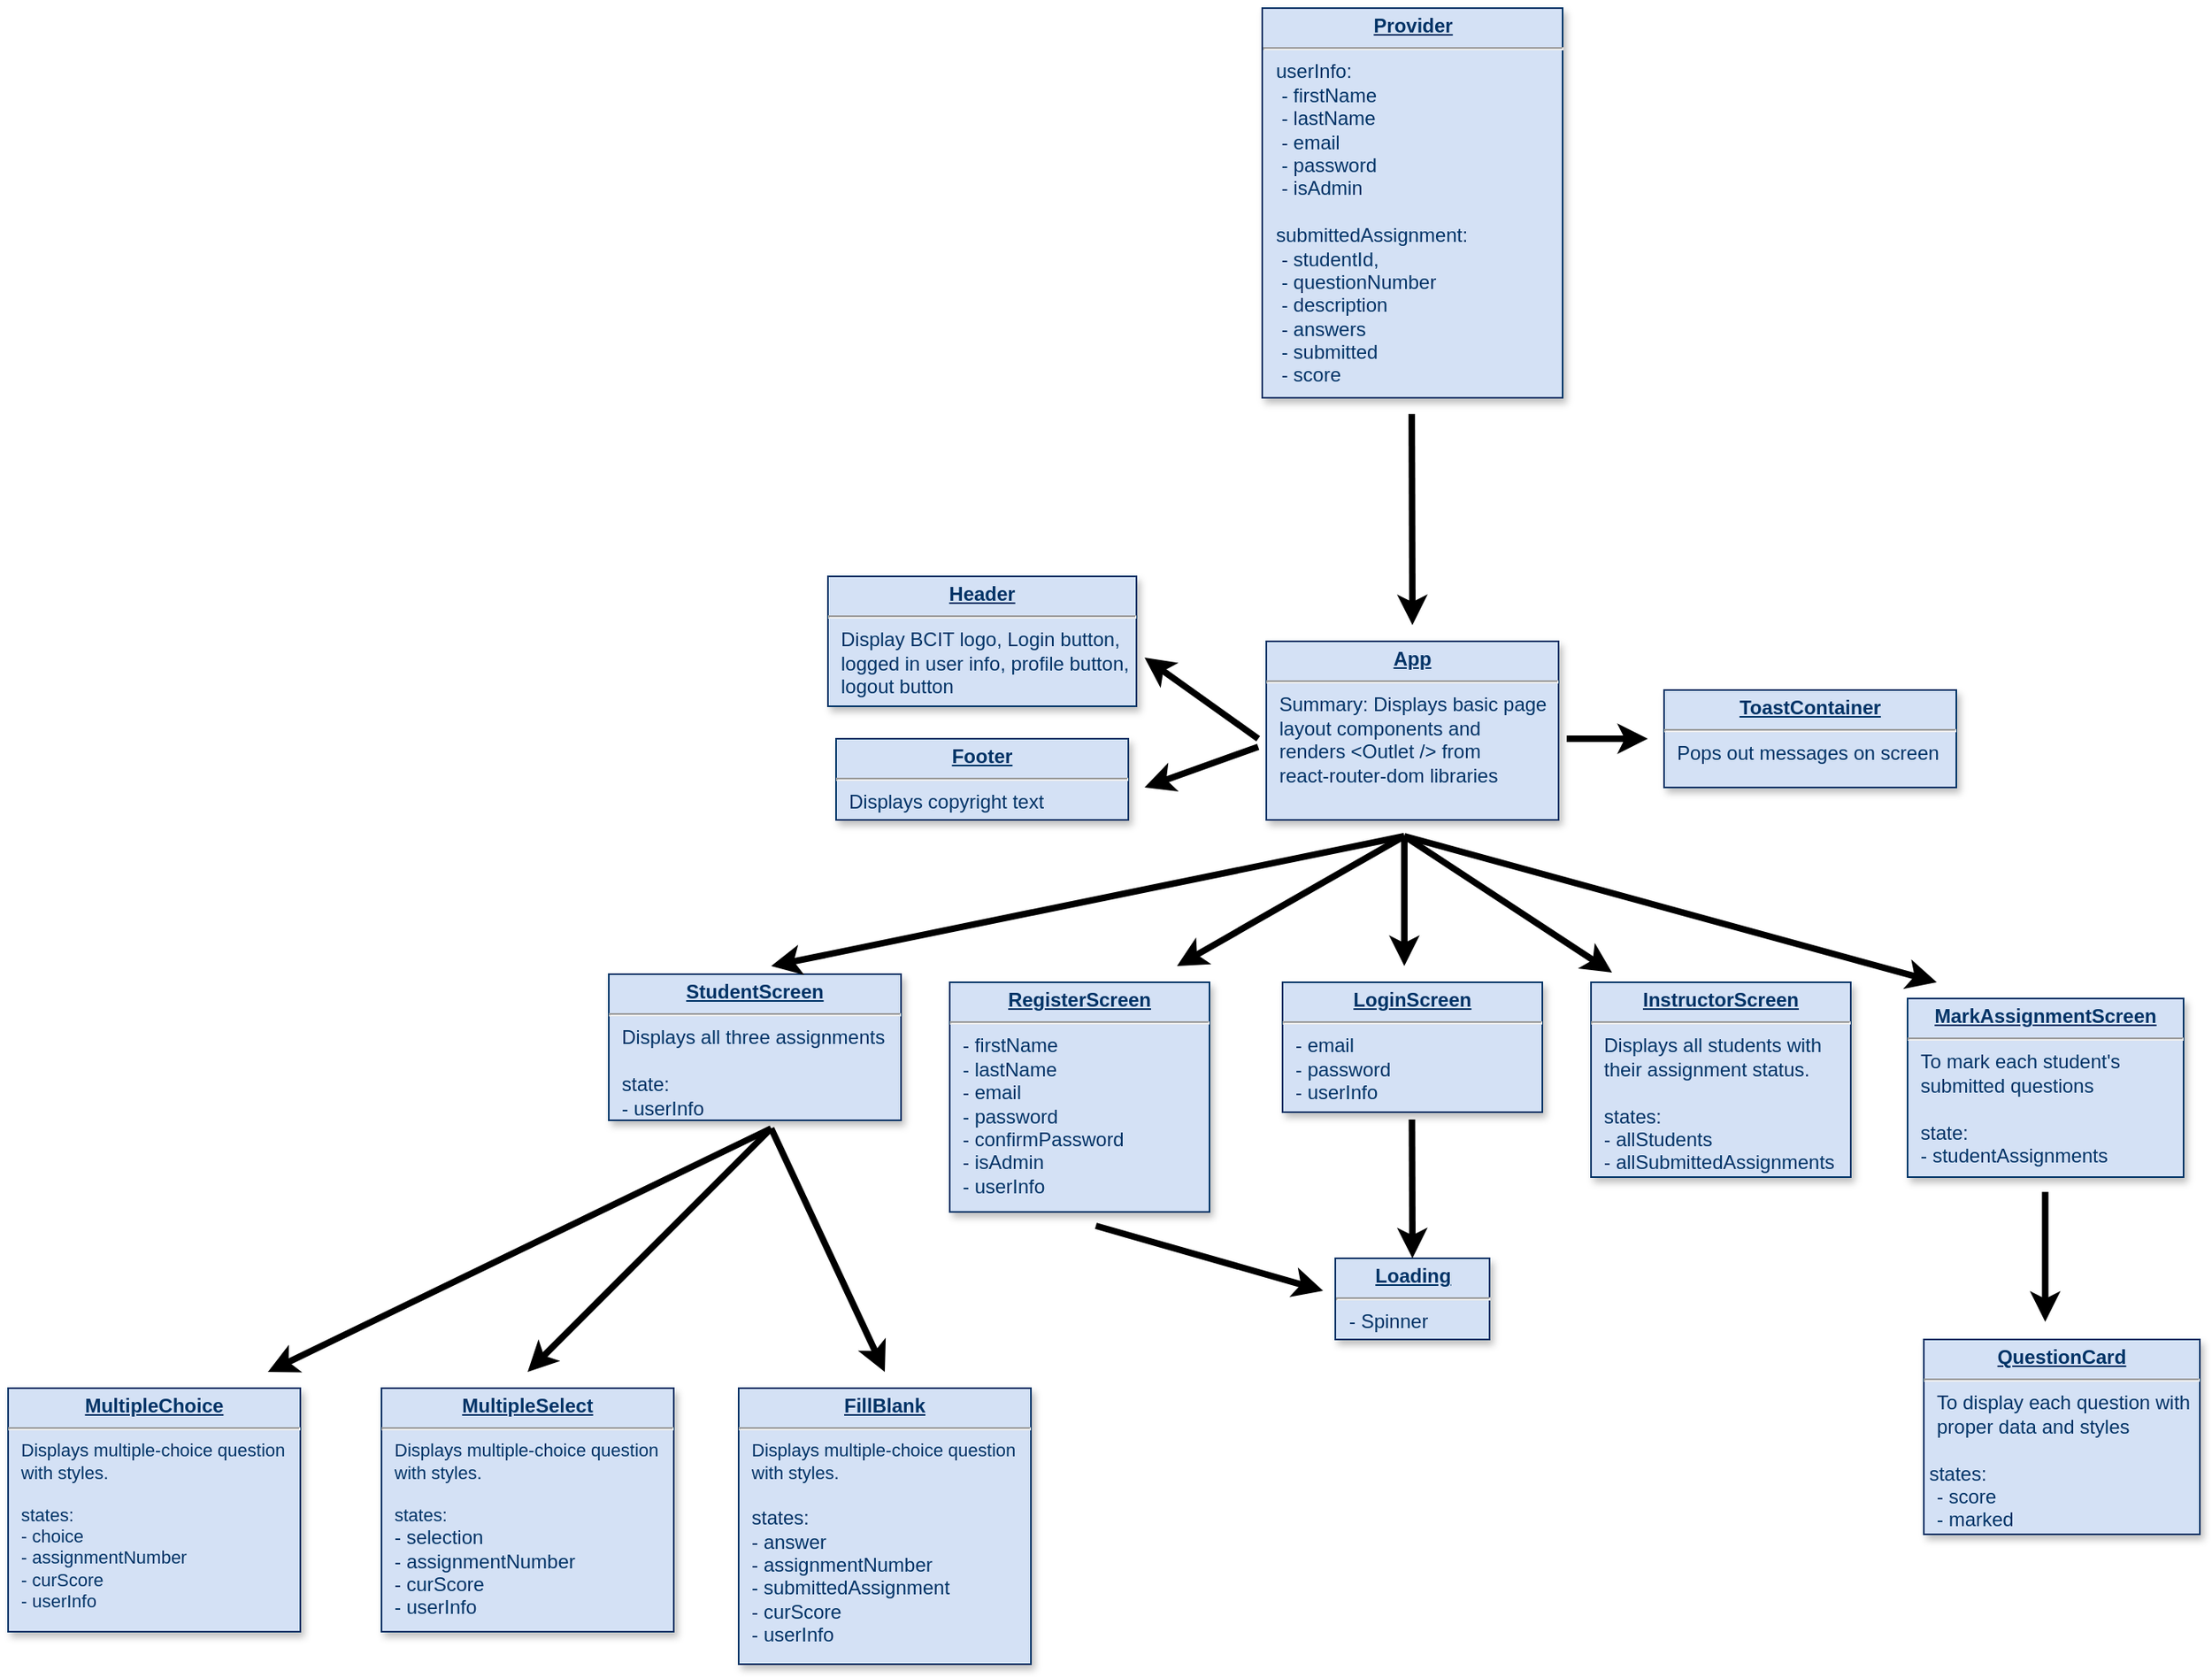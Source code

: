 <mxfile version="21.3.8" type="google">
  <diagram name="Page-1" id="efa7a0a1-bf9b-a30e-e6df-94a7791c09e9">
    <mxGraphModel grid="1" page="0" gridSize="10" guides="1" tooltips="1" connect="1" arrows="1" fold="1" pageScale="1" pageWidth="826" pageHeight="1169" background="none" math="0" shadow="0">
      <root>
        <mxCell id="0" />
        <mxCell id="1" parent="0" />
        <mxCell id="21" value="&lt;p style=&quot;margin: 0px; margin-top: 4px; text-align: center; text-decoration: underline;&quot;&gt;&lt;strong&gt;App&lt;/strong&gt;&lt;/p&gt;&lt;hr&gt;&lt;p style=&quot;margin: 0px; margin-left: 8px;&quot;&gt;Summary: Displays basic page&lt;/p&gt;&lt;p style=&quot;margin: 0px; margin-left: 8px;&quot;&gt;layout components and&amp;nbsp;&lt;/p&gt;&lt;p style=&quot;margin: 0px; margin-left: 8px;&quot;&gt;renders &amp;lt;Outlet /&amp;gt;&amp;nbsp;&lt;span style=&quot;background-color: initial;&quot;&gt;from&lt;/span&gt;&lt;/p&gt;&lt;p style=&quot;margin: 0px; margin-left: 8px;&quot;&gt;&lt;span style=&quot;background-color: initial;&quot;&gt;react-router-dom libraries&lt;/span&gt;&lt;/p&gt;" style="verticalAlign=top;align=left;overflow=fill;fontSize=12;fontFamily=Helvetica;html=1;strokeColor=#003366;shadow=1;fillColor=#D4E1F5;fontColor=#003366" vertex="1" parent="1">
          <mxGeometry x="345" y="160" width="180" height="110" as="geometry" />
        </mxCell>
        <mxCell id="25" value="&lt;p style=&quot;margin: 0px; margin-top: 4px; text-align: center; text-decoration: underline;&quot;&gt;&lt;b&gt;Provider&lt;/b&gt;&lt;/p&gt;&lt;hr&gt;&lt;p style=&quot;margin: 0px; margin-left: 8px;&quot;&gt;userInfo:&lt;/p&gt;&lt;p style=&quot;margin: 0px; margin-left: 8px;&quot;&gt;&amp;nbsp;- firstName&lt;/p&gt;&lt;p style=&quot;margin: 0px; margin-left: 8px;&quot;&gt;&amp;nbsp;- lastName&lt;/p&gt;&lt;p style=&quot;margin: 0px; margin-left: 8px;&quot;&gt;&amp;nbsp;- email&lt;/p&gt;&lt;p style=&quot;margin: 0px; margin-left: 8px;&quot;&gt;&amp;nbsp;- password&lt;/p&gt;&lt;p style=&quot;margin: 0px; margin-left: 8px;&quot;&gt;&amp;nbsp;- isAdmin&lt;/p&gt;&lt;p style=&quot;margin: 0px; margin-left: 8px;&quot;&gt;&lt;br&gt;&lt;/p&gt;&lt;p style=&quot;margin: 0px; margin-left: 8px;&quot;&gt;submittedAssignment:&lt;/p&gt;&lt;p style=&quot;margin: 0px; margin-left: 8px;&quot;&gt;&amp;nbsp;- studentId,&lt;/p&gt;&lt;p style=&quot;margin: 0px; margin-left: 8px;&quot;&gt;&amp;nbsp;- questionNumber&lt;/p&gt;&lt;p style=&quot;margin: 0px; margin-left: 8px;&quot;&gt;&amp;nbsp;- description&lt;/p&gt;&lt;p style=&quot;margin: 0px; margin-left: 8px;&quot;&gt;&amp;nbsp;- answers&lt;/p&gt;&lt;p style=&quot;margin: 0px; margin-left: 8px;&quot;&gt;&amp;nbsp;- submitted&lt;/p&gt;&lt;p style=&quot;margin: 0px; margin-left: 8px;&quot;&gt;&amp;nbsp;- score&lt;/p&gt;" style="verticalAlign=top;align=left;overflow=fill;fontSize=12;fontFamily=Helvetica;html=1;strokeColor=#003366;shadow=1;fillColor=#D4E1F5;fontColor=#003366" vertex="1" parent="1">
          <mxGeometry x="342.5" y="-230" width="185" height="240" as="geometry" />
        </mxCell>
        <mxCell id="7kJWDG0miqVKR_KQri4j-117" value="&lt;p style=&quot;margin: 0px; margin-top: 4px; text-align: center; text-decoration: underline;&quot;&gt;&lt;b&gt;LoginScreen&lt;/b&gt;&lt;/p&gt;&lt;hr&gt;&lt;p style=&quot;margin: 0px; margin-left: 8px;&quot;&gt;- email&lt;/p&gt;&lt;p style=&quot;margin: 0px; margin-left: 8px;&quot;&gt;- password&lt;/p&gt;&lt;p style=&quot;margin: 0px; margin-left: 8px;&quot;&gt;- userInfo&lt;/p&gt;" style="verticalAlign=top;align=left;overflow=fill;fontSize=12;fontFamily=Helvetica;html=1;strokeColor=#003366;shadow=1;fillColor=#D4E1F5;fontColor=#003366" vertex="1" parent="1">
          <mxGeometry x="355" y="370" width="160" height="80" as="geometry" />
        </mxCell>
        <mxCell id="7kJWDG0miqVKR_KQri4j-118" value="&lt;p style=&quot;margin: 0px; margin-top: 4px; text-align: center; text-decoration: underline;&quot;&gt;&lt;b&gt;Header&lt;/b&gt;&lt;/p&gt;&lt;hr&gt;&lt;p style=&quot;margin: 0px; margin-left: 8px;&quot;&gt;Display BCIT logo, Login button,&lt;/p&gt;&lt;p style=&quot;margin: 0px; margin-left: 8px;&quot;&gt;logged in user info, profile button,&lt;/p&gt;&lt;p style=&quot;margin: 0px; margin-left: 8px;&quot;&gt;logout button&lt;/p&gt;&lt;p style=&quot;margin: 0px; margin-left: 8px;&quot;&gt;&lt;br&gt;&lt;/p&gt;" style="verticalAlign=top;align=left;overflow=fill;fontSize=12;fontFamily=Helvetica;html=1;strokeColor=#003366;shadow=1;fillColor=#D4E1F5;fontColor=#003366" vertex="1" parent="1">
          <mxGeometry x="75" y="120" width="190" height="80" as="geometry" />
        </mxCell>
        <mxCell id="7kJWDG0miqVKR_KQri4j-119" value="&lt;p style=&quot;margin: 0px; margin-top: 4px; text-align: center; text-decoration: underline;&quot;&gt;&lt;b&gt;Footer&lt;/b&gt;&lt;/p&gt;&lt;hr&gt;&lt;p style=&quot;margin: 0px; margin-left: 8px;&quot;&gt;Displays copyright text&lt;/p&gt;" style="verticalAlign=top;align=left;overflow=fill;fontSize=12;fontFamily=Helvetica;html=1;strokeColor=#003366;shadow=1;fillColor=#D4E1F5;fontColor=#003366" vertex="1" parent="1">
          <mxGeometry x="80" y="220" width="180" height="50" as="geometry" />
        </mxCell>
        <mxCell id="7kJWDG0miqVKR_KQri4j-120" value="&lt;p style=&quot;margin: 0px; margin-top: 4px; text-align: center; text-decoration: underline;&quot;&gt;&lt;b&gt;ToastContainer&lt;/b&gt;&lt;/p&gt;&lt;hr&gt;&lt;p style=&quot;margin: 0px; margin-left: 8px;&quot;&gt;Pops out messages on screen&lt;/p&gt;" style="verticalAlign=top;align=left;overflow=fill;fontSize=12;fontFamily=Helvetica;html=1;strokeColor=#003366;shadow=1;fillColor=#D4E1F5;fontColor=#003366" vertex="1" parent="1">
          <mxGeometry x="590" y="190" width="180" height="60" as="geometry" />
        </mxCell>
        <mxCell id="7kJWDG0miqVKR_KQri4j-128" value="&lt;p style=&quot;margin: 0px; margin-top: 4px; text-align: center; text-decoration: underline;&quot;&gt;&lt;b&gt;StudentScreen&lt;/b&gt;&lt;/p&gt;&lt;hr&gt;&lt;p style=&quot;margin: 0px; margin-left: 8px;&quot;&gt;Displays all three assignments&lt;/p&gt;&lt;p style=&quot;margin: 0px; margin-left: 8px;&quot;&gt;&lt;br&gt;&lt;/p&gt;&lt;p style=&quot;margin: 0px; margin-left: 8px;&quot;&gt;state:&lt;/p&gt;&lt;p style=&quot;margin: 0px; margin-left: 8px;&quot;&gt;- userInfo&lt;/p&gt;" style="verticalAlign=top;align=left;overflow=fill;fontSize=12;fontFamily=Helvetica;html=1;strokeColor=#003366;shadow=1;fillColor=#D4E1F5;fontColor=#003366" vertex="1" parent="1">
          <mxGeometry x="-60" y="365" width="180" height="90" as="geometry" />
        </mxCell>
        <mxCell id="7kJWDG0miqVKR_KQri4j-129" value="&lt;p style=&quot;margin: 0px; margin-top: 4px; text-align: center; text-decoration: underline;&quot;&gt;&lt;b&gt;InstructorScreen&lt;/b&gt;&lt;/p&gt;&lt;hr&gt;&lt;p style=&quot;margin: 0px; margin-left: 8px;&quot;&gt;Displays all students with&lt;/p&gt;&lt;p style=&quot;margin: 0px; margin-left: 8px;&quot;&gt;their assignment status.&lt;/p&gt;&lt;p style=&quot;margin: 0px; margin-left: 8px;&quot;&gt;&lt;br&gt;&lt;/p&gt;&lt;p style=&quot;margin: 0px; margin-left: 8px;&quot;&gt;states:&lt;/p&gt;&lt;p style=&quot;margin: 0px; margin-left: 8px;&quot;&gt;- allStudents&lt;/p&gt;&lt;p style=&quot;margin: 0px; margin-left: 8px;&quot;&gt;- allSubmittedAssignments&lt;/p&gt;" style="verticalAlign=top;align=left;overflow=fill;fontSize=12;fontFamily=Helvetica;html=1;strokeColor=#003366;shadow=1;fillColor=#D4E1F5;fontColor=#003366" vertex="1" parent="1">
          <mxGeometry x="545" y="370" width="160" height="120" as="geometry" />
        </mxCell>
        <mxCell id="7kJWDG0miqVKR_KQri4j-132" value="&lt;p style=&quot;margin: 0px; margin-top: 4px; text-align: center; text-decoration: underline;&quot;&gt;&lt;b&gt;MultipleChoice&lt;/b&gt;&lt;/p&gt;&lt;hr&gt;&lt;p style=&quot;margin: 0px 0px 0px 8px; font-size: 11px;&quot;&gt;Displays multiple-choice question&lt;/p&gt;&lt;p style=&quot;margin: 0px 0px 0px 8px; font-size: 11px;&quot;&gt;with styles.&lt;/p&gt;&lt;p style=&quot;margin: 0px 0px 0px 8px; font-size: 11px;&quot;&gt;&lt;br&gt;&lt;/p&gt;&lt;p style=&quot;margin: 0px 0px 0px 8px; font-size: 11px;&quot;&gt;states:&lt;/p&gt;&lt;p style=&quot;margin: 0px 0px 0px 8px; font-size: 11px;&quot;&gt;&lt;font style=&quot;font-size: 11px;&quot;&gt;- choice&lt;/font&gt;&lt;/p&gt;&lt;p style=&quot;margin: 0px 0px 0px 8px; font-size: 11px;&quot;&gt;&lt;font style=&quot;font-size: 11px;&quot;&gt;- assignmentNumber&lt;/font&gt;&lt;/p&gt;&lt;p style=&quot;margin: 0px 0px 0px 8px; font-size: 11px;&quot;&gt;&lt;font style=&quot;font-size: 11px;&quot;&gt;- curScore&lt;/font&gt;&lt;/p&gt;&lt;p style=&quot;margin: 0px 0px 0px 8px; font-size: 11px;&quot;&gt;&lt;font style=&quot;font-size: 11px;&quot;&gt;- userInfo&lt;/font&gt;&lt;/p&gt;" style="verticalAlign=top;align=left;overflow=fill;fontSize=12;fontFamily=Helvetica;html=1;strokeColor=#003366;shadow=1;fillColor=#D4E1F5;fontColor=#003366" vertex="1" parent="1">
          <mxGeometry x="-430" y="620" width="180" height="150" as="geometry" />
        </mxCell>
        <mxCell id="7kJWDG0miqVKR_KQri4j-133" value="&lt;p style=&quot;margin: 0px; margin-top: 4px; text-align: center; text-decoration: underline;&quot;&gt;&lt;b&gt;MultipleSelect&lt;/b&gt;&lt;/p&gt;&lt;hr&gt;&lt;p style=&quot;border-color: var(--border-color); margin: 0px 0px 0px 8px; font-size: 11px;&quot;&gt;Displays multiple-choice question&lt;/p&gt;&lt;p style=&quot;border-color: var(--border-color); margin: 0px 0px 0px 8px; font-size: 11px;&quot;&gt;with styles.&lt;/p&gt;&lt;p style=&quot;border-color: var(--border-color); margin: 0px 0px 0px 8px; font-size: 11px;&quot;&gt;&lt;br&gt;&lt;/p&gt;&lt;p style=&quot;border-color: var(--border-color); margin: 0px 0px 0px 8px; font-size: 11px;&quot;&gt;states:&lt;/p&gt;&lt;p style=&quot;margin: 0px; margin-left: 8px;&quot;&gt;- selection&lt;/p&gt;&lt;p style=&quot;margin: 0px; margin-left: 8px;&quot;&gt;- assignmentNumber&lt;/p&gt;&lt;p style=&quot;margin: 0px; margin-left: 8px;&quot;&gt;- curScore&lt;/p&gt;&lt;p style=&quot;margin: 0px; margin-left: 8px;&quot;&gt;- userInfo&lt;/p&gt;" style="verticalAlign=top;align=left;overflow=fill;fontSize=12;fontFamily=Helvetica;html=1;strokeColor=#003366;shadow=1;fillColor=#D4E1F5;fontColor=#003366" vertex="1" parent="1">
          <mxGeometry x="-200" y="620" width="180" height="150" as="geometry" />
        </mxCell>
        <mxCell id="7kJWDG0miqVKR_KQri4j-134" value="&lt;p style=&quot;margin: 0px; margin-top: 4px; text-align: center; text-decoration: underline;&quot;&gt;&lt;b&gt;FillBlank&lt;/b&gt;&lt;/p&gt;&lt;hr&gt;&lt;p style=&quot;border-color: var(--border-color); margin: 0px 0px 0px 8px; font-size: 11px;&quot;&gt;Displays multiple-choice question&lt;/p&gt;&lt;p style=&quot;border-color: var(--border-color); margin: 0px 0px 0px 8px; font-size: 11px;&quot;&gt;with styles.&lt;/p&gt;&lt;p style=&quot;margin: 0px; margin-left: 8px;&quot;&gt;&lt;br&gt;&lt;/p&gt;&lt;p style=&quot;margin: 0px; margin-left: 8px;&quot;&gt;states:&lt;/p&gt;&lt;p style=&quot;margin: 0px; margin-left: 8px;&quot;&gt;- answer&lt;/p&gt;&lt;p style=&quot;margin: 0px; margin-left: 8px;&quot;&gt;- assignmentNumber&lt;/p&gt;&lt;p style=&quot;margin: 0px; margin-left: 8px;&quot;&gt;- submittedAssignment&lt;/p&gt;&lt;p style=&quot;margin: 0px; margin-left: 8px;&quot;&gt;- curScore&lt;/p&gt;&lt;p style=&quot;margin: 0px; margin-left: 8px;&quot;&gt;- userInfo&lt;/p&gt;" style="verticalAlign=top;align=left;overflow=fill;fontSize=12;fontFamily=Helvetica;html=1;strokeColor=#003366;shadow=1;fillColor=#D4E1F5;fontColor=#003366" vertex="1" parent="1">
          <mxGeometry x="20" y="620" width="180" height="170" as="geometry" />
        </mxCell>
        <mxCell id="7kJWDG0miqVKR_KQri4j-139" value="&lt;p style=&quot;margin: 0px; margin-top: 4px; text-align: center; text-decoration: underline;&quot;&gt;&lt;b&gt;RegisterScreen&lt;/b&gt;&lt;/p&gt;&lt;hr&gt;&lt;p style=&quot;margin: 0px; margin-left: 8px;&quot;&gt;- firstName&lt;/p&gt;&lt;p style=&quot;margin: 0px; margin-left: 8px;&quot;&gt;- lastName&lt;/p&gt;&lt;p style=&quot;margin: 0px; margin-left: 8px;&quot;&gt;- email&lt;/p&gt;&lt;p style=&quot;margin: 0px; margin-left: 8px;&quot;&gt;- password&lt;/p&gt;&lt;p style=&quot;margin: 0px; margin-left: 8px;&quot;&gt;- confirmPassword&lt;/p&gt;&lt;p style=&quot;margin: 0px; margin-left: 8px;&quot;&gt;- isAdmin&lt;/p&gt;&lt;p style=&quot;margin: 0px; margin-left: 8px;&quot;&gt;- userInfo&lt;/p&gt;" style="verticalAlign=top;align=left;overflow=fill;fontSize=12;fontFamily=Helvetica;html=1;strokeColor=#003366;shadow=1;fillColor=#D4E1F5;fontColor=#003366" vertex="1" parent="1">
          <mxGeometry x="150" y="370.0" width="160" height="141.43" as="geometry" />
        </mxCell>
        <mxCell id="7kJWDG0miqVKR_KQri4j-140" value="&lt;p style=&quot;margin: 0px; margin-top: 4px; text-align: center; text-decoration: underline;&quot;&gt;&lt;b&gt;MarkAssignmentScreen&lt;/b&gt;&lt;/p&gt;&lt;hr&gt;&lt;p style=&quot;border-color: var(--border-color); margin: 0px 0px 0px 8px;&quot;&gt;To mark each student&#39;s&lt;/p&gt;&lt;p style=&quot;border-color: var(--border-color); margin: 0px 0px 0px 8px;&quot;&gt;submitted questions&lt;/p&gt;&lt;p style=&quot;margin: 0px; margin-left: 8px;&quot;&gt;&lt;br&gt;&lt;/p&gt;&lt;p style=&quot;margin: 0px; margin-left: 8px;&quot;&gt;state:&lt;/p&gt;&lt;p style=&quot;margin: 0px; margin-left: 8px;&quot;&gt;- studentAssignments&lt;/p&gt;" style="verticalAlign=top;align=left;overflow=fill;fontSize=12;fontFamily=Helvetica;html=1;strokeColor=#003366;shadow=1;fillColor=#D4E1F5;fontColor=#003366" vertex="1" parent="1">
          <mxGeometry x="740" y="380" width="170" height="110" as="geometry" />
        </mxCell>
        <mxCell id="7kJWDG0miqVKR_KQri4j-143" value="&lt;p style=&quot;margin: 0px; margin-top: 4px; text-align: center; text-decoration: underline;&quot;&gt;&lt;b&gt;QuestionCard&lt;/b&gt;&lt;/p&gt;&lt;hr&gt;&lt;p style=&quot;border-color: var(--border-color); margin: 0px 0px 0px 8px;&quot;&gt;To display each&amp;nbsp;&lt;span style=&quot;background-color: initial;&quot;&gt;question with&lt;/span&gt;&lt;/p&gt;&lt;p style=&quot;border-color: var(--border-color); margin: 0px 0px 0px 8px;&quot;&gt;&lt;span style=&quot;background-color: initial;&quot;&gt;proper data&amp;nbsp;&lt;/span&gt;&lt;span style=&quot;background-color: initial;&quot;&gt;and styles&lt;/span&gt;&lt;/p&gt;&lt;br&gt;&amp;nbsp;states:&lt;br&gt;&lt;p style=&quot;margin: 0px; margin-left: 8px;&quot;&gt;- score&lt;/p&gt;&lt;p style=&quot;margin: 0px; margin-left: 8px;&quot;&gt;- marked&lt;/p&gt;" style="verticalAlign=top;align=left;overflow=fill;fontSize=12;fontFamily=Helvetica;html=1;strokeColor=#003366;shadow=1;fillColor=#D4E1F5;fontColor=#003366" vertex="1" parent="1">
          <mxGeometry x="750" y="590" width="170" height="120" as="geometry" />
        </mxCell>
        <mxCell id="7kJWDG0miqVKR_KQri4j-145" value="&lt;p style=&quot;margin: 0px; margin-top: 4px; text-align: center; text-decoration: underline;&quot;&gt;&lt;b&gt;Loading&lt;/b&gt;&lt;/p&gt;&lt;hr&gt;&lt;p style=&quot;margin: 0px; margin-left: 8px;&quot;&gt;- Spinner&lt;/p&gt;" style="verticalAlign=top;align=left;overflow=fill;fontSize=12;fontFamily=Helvetica;html=1;strokeColor=#003366;shadow=1;fillColor=#D4E1F5;fontColor=#003366" vertex="1" parent="1">
          <mxGeometry x="387.5" y="540" width="95" height="50" as="geometry" />
        </mxCell>
        <mxCell id="wskHj6EGiFW3B90XtlEn-29" value="" style="endArrow=classic;html=1;rounded=0;strokeWidth=4;" edge="1" parent="1">
          <mxGeometry width="50" height="50" relative="1" as="geometry">
            <mxPoint x="430" y="280" as="sourcePoint" />
            <mxPoint x="430" y="360" as="targetPoint" />
          </mxGeometry>
        </mxCell>
        <mxCell id="wskHj6EGiFW3B90XtlEn-31" value="" style="endArrow=classic;html=1;rounded=0;strokeWidth=4;" edge="1" parent="1">
          <mxGeometry width="50" height="50" relative="1" as="geometry">
            <mxPoint x="430" y="280" as="sourcePoint" />
            <mxPoint x="290" y="360" as="targetPoint" />
          </mxGeometry>
        </mxCell>
        <mxCell id="wskHj6EGiFW3B90XtlEn-32" value="" style="endArrow=classic;html=1;rounded=0;strokeWidth=4;entryX=0.081;entryY=-0.05;entryDx=0;entryDy=0;entryPerimeter=0;" edge="1" parent="1" target="7kJWDG0miqVKR_KQri4j-129">
          <mxGeometry width="50" height="50" relative="1" as="geometry">
            <mxPoint x="430" y="280" as="sourcePoint" />
            <mxPoint x="600" y="360" as="targetPoint" />
          </mxGeometry>
        </mxCell>
        <mxCell id="wskHj6EGiFW3B90XtlEn-33" value="" style="endArrow=classic;html=1;rounded=0;strokeWidth=4;entryX=0.081;entryY=-0.05;entryDx=0;entryDy=0;entryPerimeter=0;" edge="1" parent="1">
          <mxGeometry width="50" height="50" relative="1" as="geometry">
            <mxPoint x="430" y="280" as="sourcePoint" />
            <mxPoint x="758" y="370" as="targetPoint" />
          </mxGeometry>
        </mxCell>
        <mxCell id="wskHj6EGiFW3B90XtlEn-34" value="" style="endArrow=classic;html=1;rounded=0;strokeWidth=4;" edge="1" parent="1">
          <mxGeometry width="50" height="50" relative="1" as="geometry">
            <mxPoint x="824.76" y="499.11" as="sourcePoint" />
            <mxPoint x="824.76" y="579.11" as="targetPoint" />
          </mxGeometry>
        </mxCell>
        <mxCell id="wskHj6EGiFW3B90XtlEn-35" value="" style="endArrow=classic;html=1;rounded=0;strokeWidth=4;" edge="1" parent="1">
          <mxGeometry width="50" height="50" relative="1" as="geometry">
            <mxPoint x="430" y="280" as="sourcePoint" />
            <mxPoint x="40" y="360" as="targetPoint" />
          </mxGeometry>
        </mxCell>
        <mxCell id="wskHj6EGiFW3B90XtlEn-36" value="" style="endArrow=classic;html=1;rounded=0;strokeWidth=4;" edge="1" parent="1">
          <mxGeometry width="50" height="50" relative="1" as="geometry">
            <mxPoint x="40" y="460" as="sourcePoint" />
            <mxPoint x="-270" y="610" as="targetPoint" />
          </mxGeometry>
        </mxCell>
        <mxCell id="wskHj6EGiFW3B90XtlEn-37" value="" style="endArrow=classic;html=1;rounded=0;strokeWidth=4;" edge="1" parent="1">
          <mxGeometry width="50" height="50" relative="1" as="geometry">
            <mxPoint x="40" y="460" as="sourcePoint" />
            <mxPoint x="-110" y="610" as="targetPoint" />
          </mxGeometry>
        </mxCell>
        <mxCell id="wskHj6EGiFW3B90XtlEn-38" value="" style="endArrow=classic;html=1;rounded=0;strokeWidth=4;" edge="1" parent="1">
          <mxGeometry width="50" height="50" relative="1" as="geometry">
            <mxPoint x="40" y="460" as="sourcePoint" />
            <mxPoint x="110" y="610" as="targetPoint" />
          </mxGeometry>
        </mxCell>
        <mxCell id="wskHj6EGiFW3B90XtlEn-40" value="" style="endArrow=classic;html=1;rounded=0;strokeWidth=4;" edge="1" parent="1">
          <mxGeometry width="50" height="50" relative="1" as="geometry">
            <mxPoint x="340" y="220" as="sourcePoint" />
            <mxPoint x="270" y="170" as="targetPoint" />
          </mxGeometry>
        </mxCell>
        <mxCell id="wskHj6EGiFW3B90XtlEn-41" value="" style="endArrow=classic;html=1;rounded=0;strokeWidth=4;" edge="1" parent="1">
          <mxGeometry width="50" height="50" relative="1" as="geometry">
            <mxPoint x="340" y="225" as="sourcePoint" />
            <mxPoint x="270" y="250" as="targetPoint" />
          </mxGeometry>
        </mxCell>
        <mxCell id="wskHj6EGiFW3B90XtlEn-42" value="" style="endArrow=classic;html=1;rounded=0;strokeWidth=4;" edge="1" parent="1">
          <mxGeometry width="50" height="50" relative="1" as="geometry">
            <mxPoint x="530" y="220" as="sourcePoint" />
            <mxPoint x="580" y="220" as="targetPoint" />
          </mxGeometry>
        </mxCell>
        <mxCell id="wskHj6EGiFW3B90XtlEn-43" value="" style="endArrow=classic;html=1;rounded=0;strokeWidth=4;" edge="1" parent="1">
          <mxGeometry width="50" height="50" relative="1" as="geometry">
            <mxPoint x="434.58" y="20" as="sourcePoint" />
            <mxPoint x="435" y="150" as="targetPoint" />
          </mxGeometry>
        </mxCell>
        <mxCell id="wskHj6EGiFW3B90XtlEn-44" value="" style="endArrow=classic;html=1;rounded=0;strokeWidth=4;entryX=0.5;entryY=0;entryDx=0;entryDy=0;" edge="1" parent="1" target="7kJWDG0miqVKR_KQri4j-145">
          <mxGeometry width="50" height="50" relative="1" as="geometry">
            <mxPoint x="434.71" y="454.5" as="sourcePoint" />
            <mxPoint x="435" y="500" as="targetPoint" />
          </mxGeometry>
        </mxCell>
        <mxCell id="wskHj6EGiFW3B90XtlEn-45" value="" style="endArrow=classic;html=1;rounded=0;strokeWidth=4;" edge="1" parent="1">
          <mxGeometry width="50" height="50" relative="1" as="geometry">
            <mxPoint x="240" y="520" as="sourcePoint" />
            <mxPoint x="380" y="560" as="targetPoint" />
          </mxGeometry>
        </mxCell>
      </root>
    </mxGraphModel>
  </diagram>
</mxfile>
